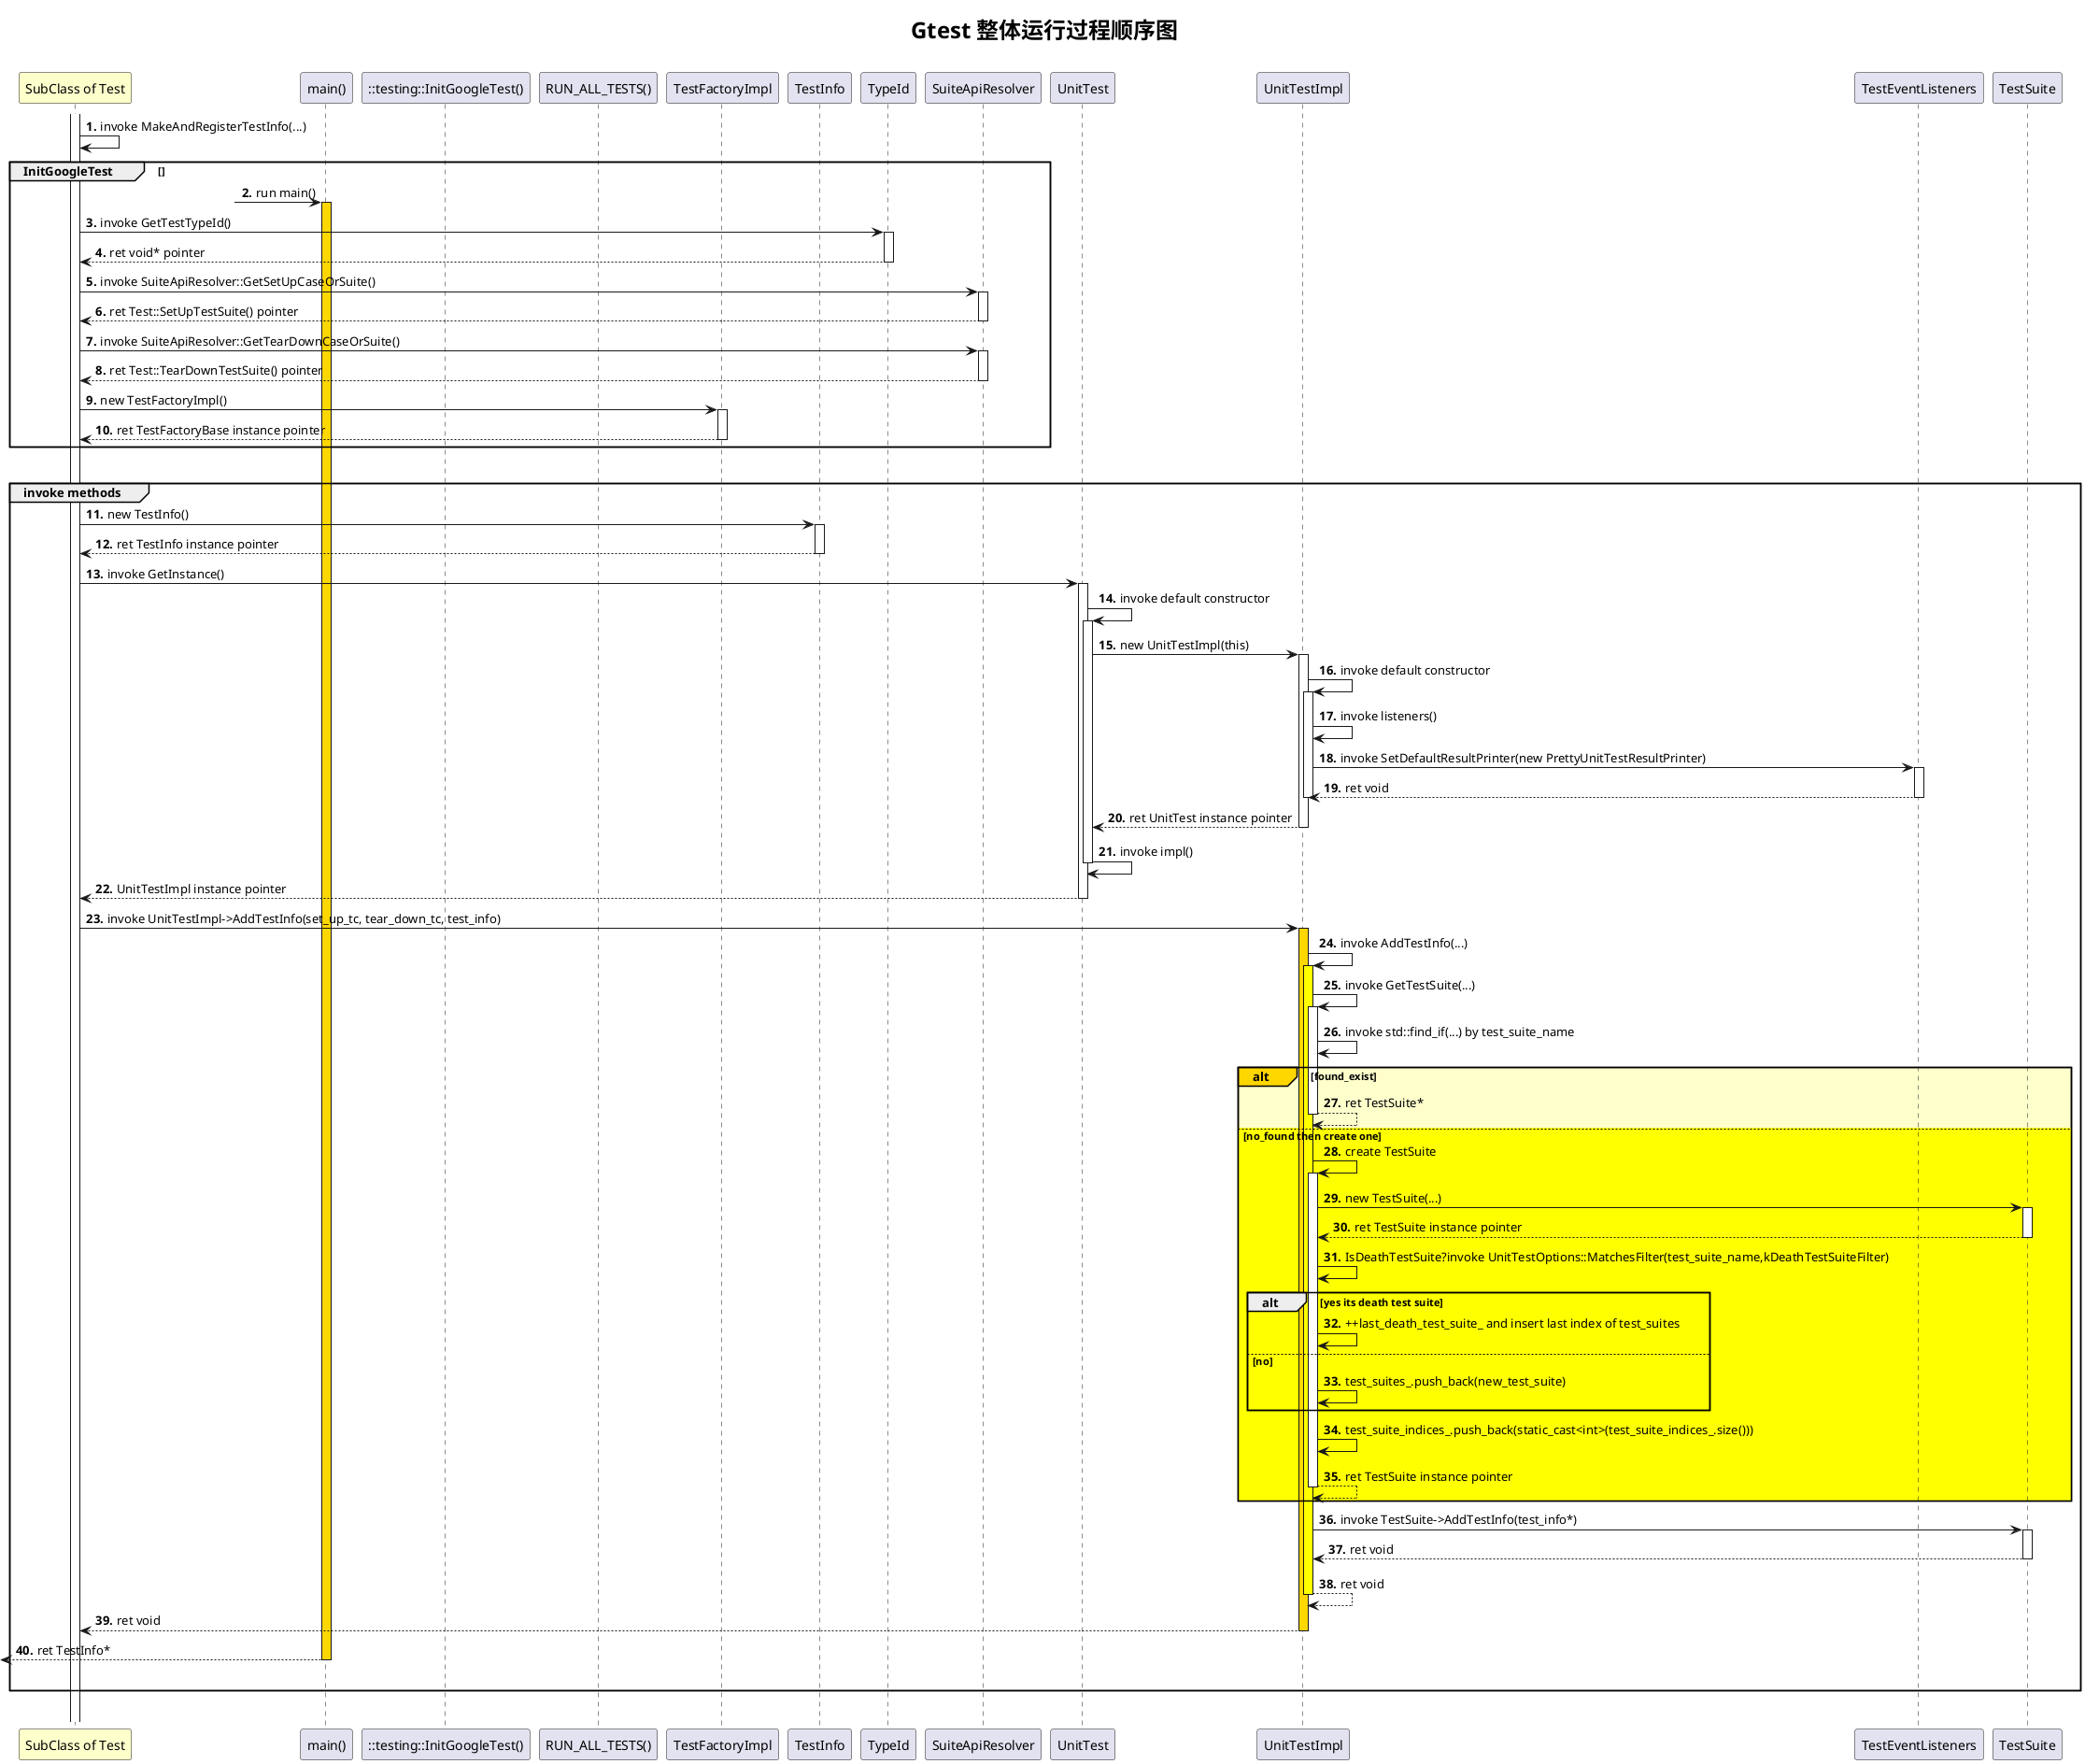 @startuml
'https://plantuml.com/sequence-diagram
title
 <b><font size="24">Gtest 整体运行过程顺序图</font></b>

end title

'actor boundary control collections database entity queue
'participant "SubClass of Test"  as Test  << (C,#add1b2) subclass >> order -2 #business
participant "SubClass of Test"  as Test  order -2 #business
participant "main()" as main
participant "::testing::InitGoogleTest()" as init
participant "RUN_ALL_TESTS()" as run_all_tests
participant "TestFactoryImpl"
participant "TestInfo"

'autonumber start increment "<u>0|#.</u>"
autonumber 1 1 "<b>."

'activate participant #colouml_sequence_diagram.pumlr
activate Test
'participant -> participant ++|--|**|!! #color"
Test -> Test  : invoke MakeAndRegisterTestInfo(...)

/'
group 主标题 [副标题]
    bob -[#red]> alice : hello
    [-> alice : DoWork
    create actor|control|boundary|control|... participant
    bob -> participant : new
    / (h|r)note left|right|over|across of alice: this is note
    ref over bob,alice : init
    ... 5分钟后 ...
    bob <[#blue]- alice : ret
    |||
    ||40||
    alt#alt背景色 #整体背景色 主标题
        break|critical|loop|opt|par 主标题

        end
    else 标题

    else 标题2

    end
end
'/

group InitGoogleTest []
    ?-> main  ++ #gold : run main()
    'return ret codeLocation instance
    Test -> TypeId ++ : invoke GetTestTypeId()
    return ret void* pointer
    Test -> SuiteApiResolver ++ : invoke SuiteApiResolver::GetSetUpCaseOrSuite()
    return ret Test::SetUpTestSuite() pointer
    Test -> SuiteApiResolver ++ : invoke SuiteApiResolver::GetTearDownCaseOrSuite()
    return ret Test::TearDownTestSuite() pointer
    Test -> TestFactoryImpl ++ : new TestFactoryImpl()
    return ret TestFactoryBase instance pointer
end
|||
group invoke methods
    Test -> TestInfo ++ : new TestInfo()
    return ret TestInfo instance pointer
    Test -> UnitTest ++ : invoke GetInstance()
    UnitTest -> UnitTest ++ : invoke default constructor
    UnitTest -> UnitTestImpl ++ : new UnitTestImpl(this)
    UnitTestImpl -> UnitTestImpl ++ : invoke default constructor
    UnitTestImpl -> UnitTestImpl  : invoke listeners()
    UnitTestImpl -> TestEventListeners ++ : invoke SetDefaultResultPrinter(new PrettyUnitTestResultPrinter)
    return  ret void
    deactivate UnitTestImpl
    return ret UnitTest instance pointer
    UnitTest -> UnitTest -- : invoke impl()
    return UnitTestImpl instance pointer
    Test -> UnitTestImpl ++ #gold : invoke UnitTestImpl->AddTestInfo(set_up_tc, tear_down_tc, test_info)
    UnitTestImpl -> UnitTestImpl ++ #Yellow: invoke AddTestInfo(...)
    UnitTestImpl -> UnitTestImpl ++ : invoke GetTestSuite(...)
    UnitTestImpl -> UnitTestImpl  : invoke std::find_if(...) by test_suite_name

    alt#gold  #business found_exist
        'UnitTestImpl -> UnitTestImpl  :  ret TestSuite*
        return  ret TestSuite*
    else #yellow no_found then create one
        UnitTestImpl -> UnitTestImpl ++ : create TestSuite
        UnitTestImpl -> TestSuite ++ : new TestSuite(...)
        return ret TestSuite instance pointer
        UnitTestImpl -> UnitTestImpl : IsDeathTestSuite?invoke UnitTestOptions::MatchesFilter(test_suite_name,kDeathTestSuiteFilter)
        alt yes its death test suite
            UnitTestImpl -> UnitTestImpl : ++last_death_test_suite_ and insert last index of test_suites
        else no
            UnitTestImpl -> UnitTestImpl : test_suites_.push_back(new_test_suite)
        end
        UnitTestImpl -> UnitTestImpl : test_suite_indices_.push_back(static_cast<int>(test_suite_indices_.size()))
        return ret TestSuite instance pointer
    end
    UnitTestImpl -> TestSuite ++ : invoke TestSuite->AddTestInfo(test_info*)
    return ret void
    return ret void
    return ret void
    return ret TestInfo*
    |||
end
|||

@enduml